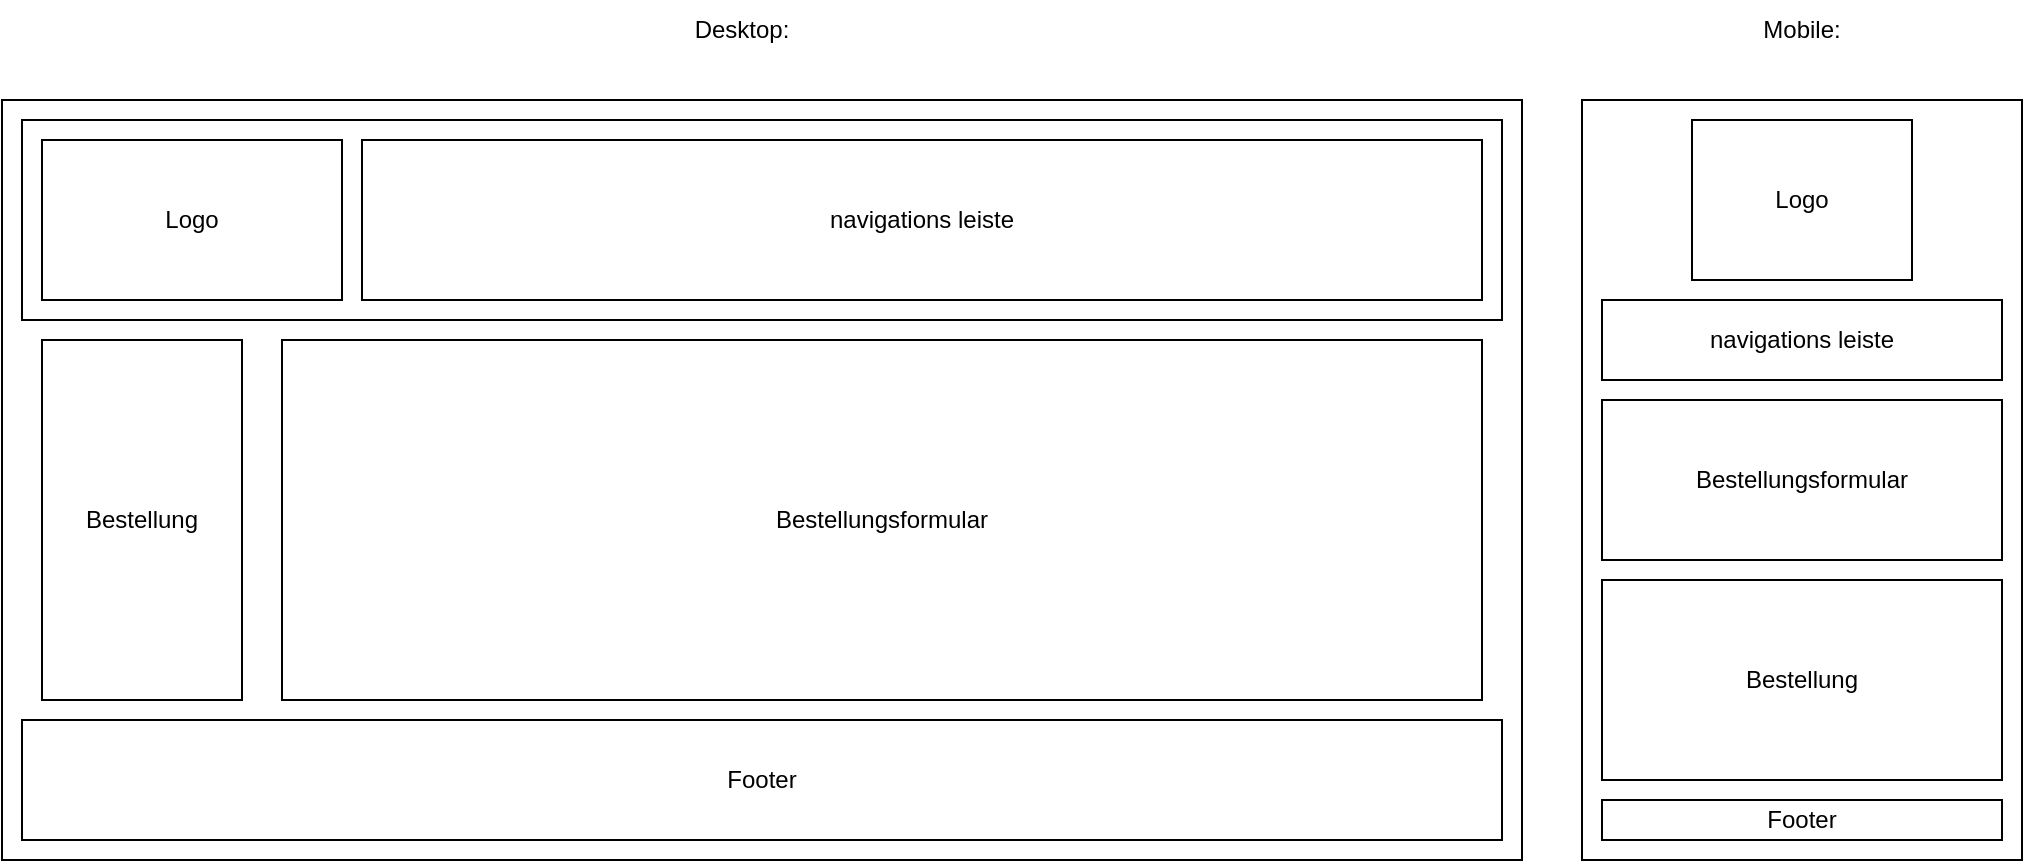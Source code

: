 <mxfile version="21.8.2" type="device">
  <diagram name="Seite-1" id="wP41rJuRS_-0TY6zwb9M">
    <mxGraphModel dx="1434" dy="782" grid="1" gridSize="10" guides="1" tooltips="1" connect="1" arrows="1" fold="1" page="1" pageScale="1" pageWidth="827" pageHeight="1169" math="0" shadow="0">
      <root>
        <mxCell id="0" />
        <mxCell id="1" parent="0" />
        <mxCell id="fENqvdPFL-bFql9gk0Tn-1" value="" style="rounded=0;whiteSpace=wrap;html=1;" parent="1" vertex="1">
          <mxGeometry x="80" y="90" width="760" height="380" as="geometry" />
        </mxCell>
        <mxCell id="fENqvdPFL-bFql9gk0Tn-4" value="Footer" style="rounded=0;whiteSpace=wrap;html=1;" parent="1" vertex="1">
          <mxGeometry x="90" y="400" width="740" height="60" as="geometry" />
        </mxCell>
        <mxCell id="fENqvdPFL-bFql9gk0Tn-5" value="" style="rounded=0;whiteSpace=wrap;html=1;" parent="1" vertex="1">
          <mxGeometry x="90" y="100" width="740" height="100" as="geometry" />
        </mxCell>
        <mxCell id="fENqvdPFL-bFql9gk0Tn-3" value="navigations leiste" style="rounded=0;whiteSpace=wrap;html=1;" parent="1" vertex="1">
          <mxGeometry x="260" y="110" width="560" height="80" as="geometry" />
        </mxCell>
        <mxCell id="fENqvdPFL-bFql9gk0Tn-8" value="" style="rounded=0;whiteSpace=wrap;html=1;" parent="1" vertex="1">
          <mxGeometry x="870" y="90" width="220" height="380" as="geometry" />
        </mxCell>
        <mxCell id="fENqvdPFL-bFql9gk0Tn-9" value="Logo" style="rounded=0;whiteSpace=wrap;html=1;" parent="1" vertex="1">
          <mxGeometry x="100" y="110" width="150" height="80" as="geometry" />
        </mxCell>
        <mxCell id="fENqvdPFL-bFql9gk0Tn-2" value="Logo" style="rounded=0;whiteSpace=wrap;html=1;" parent="1" vertex="1">
          <mxGeometry x="925" y="100" width="110" height="80" as="geometry" />
        </mxCell>
        <mxCell id="fENqvdPFL-bFql9gk0Tn-10" value="navigations leiste" style="rounded=0;whiteSpace=wrap;html=1;" parent="1" vertex="1">
          <mxGeometry x="880" y="190" width="200" height="40" as="geometry" />
        </mxCell>
        <mxCell id="fENqvdPFL-bFql9gk0Tn-11" value="Bestellung" style="rounded=0;whiteSpace=wrap;html=1;" parent="1" vertex="1">
          <mxGeometry x="880" y="330" width="200" height="100" as="geometry" />
        </mxCell>
        <mxCell id="fENqvdPFL-bFql9gk0Tn-12" value="Footer" style="rounded=0;whiteSpace=wrap;html=1;" parent="1" vertex="1">
          <mxGeometry x="880" y="440" width="200" height="20" as="geometry" />
        </mxCell>
        <mxCell id="fENqvdPFL-bFql9gk0Tn-13" value="Bestellungsformular" style="rounded=0;whiteSpace=wrap;html=1;" parent="1" vertex="1">
          <mxGeometry x="880" y="240" width="200" height="80" as="geometry" />
        </mxCell>
        <mxCell id="fENqvdPFL-bFql9gk0Tn-14" value="&lt;div&gt;Desktop:&lt;/div&gt;" style="text;html=1;strokeColor=none;fillColor=none;align=center;verticalAlign=middle;whiteSpace=wrap;rounded=0;" parent="1" vertex="1">
          <mxGeometry x="420" y="40" width="60" height="30" as="geometry" />
        </mxCell>
        <mxCell id="fENqvdPFL-bFql9gk0Tn-15" value="&lt;div&gt;Mobile:&lt;/div&gt;" style="text;html=1;strokeColor=none;fillColor=none;align=center;verticalAlign=middle;whiteSpace=wrap;rounded=0;" parent="1" vertex="1">
          <mxGeometry x="950" y="40" width="60" height="30" as="geometry" />
        </mxCell>
        <mxCell id="3oUx6ZXIOw1xZclgDO2O-1" value="&lt;div&gt;Bestellung&lt;/div&gt;" style="rounded=0;whiteSpace=wrap;html=1;" vertex="1" parent="1">
          <mxGeometry x="100" y="210" width="100" height="180" as="geometry" />
        </mxCell>
        <mxCell id="3oUx6ZXIOw1xZclgDO2O-2" value="Bestellungsformular" style="rounded=0;whiteSpace=wrap;html=1;" vertex="1" parent="1">
          <mxGeometry x="220" y="210" width="600" height="180" as="geometry" />
        </mxCell>
      </root>
    </mxGraphModel>
  </diagram>
</mxfile>
